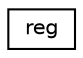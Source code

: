 digraph "Graphical Class Hierarchy"
{
  edge [fontname="Helvetica",fontsize="10",labelfontname="Helvetica",labelfontsize="10"];
  node [fontname="Helvetica",fontsize="10",shape=record];
  rankdir="LR";
  Node0 [label="reg",height=0.2,width=0.4,color="black", fillcolor="white", style="filled",URL="$structreg.html"];
}

